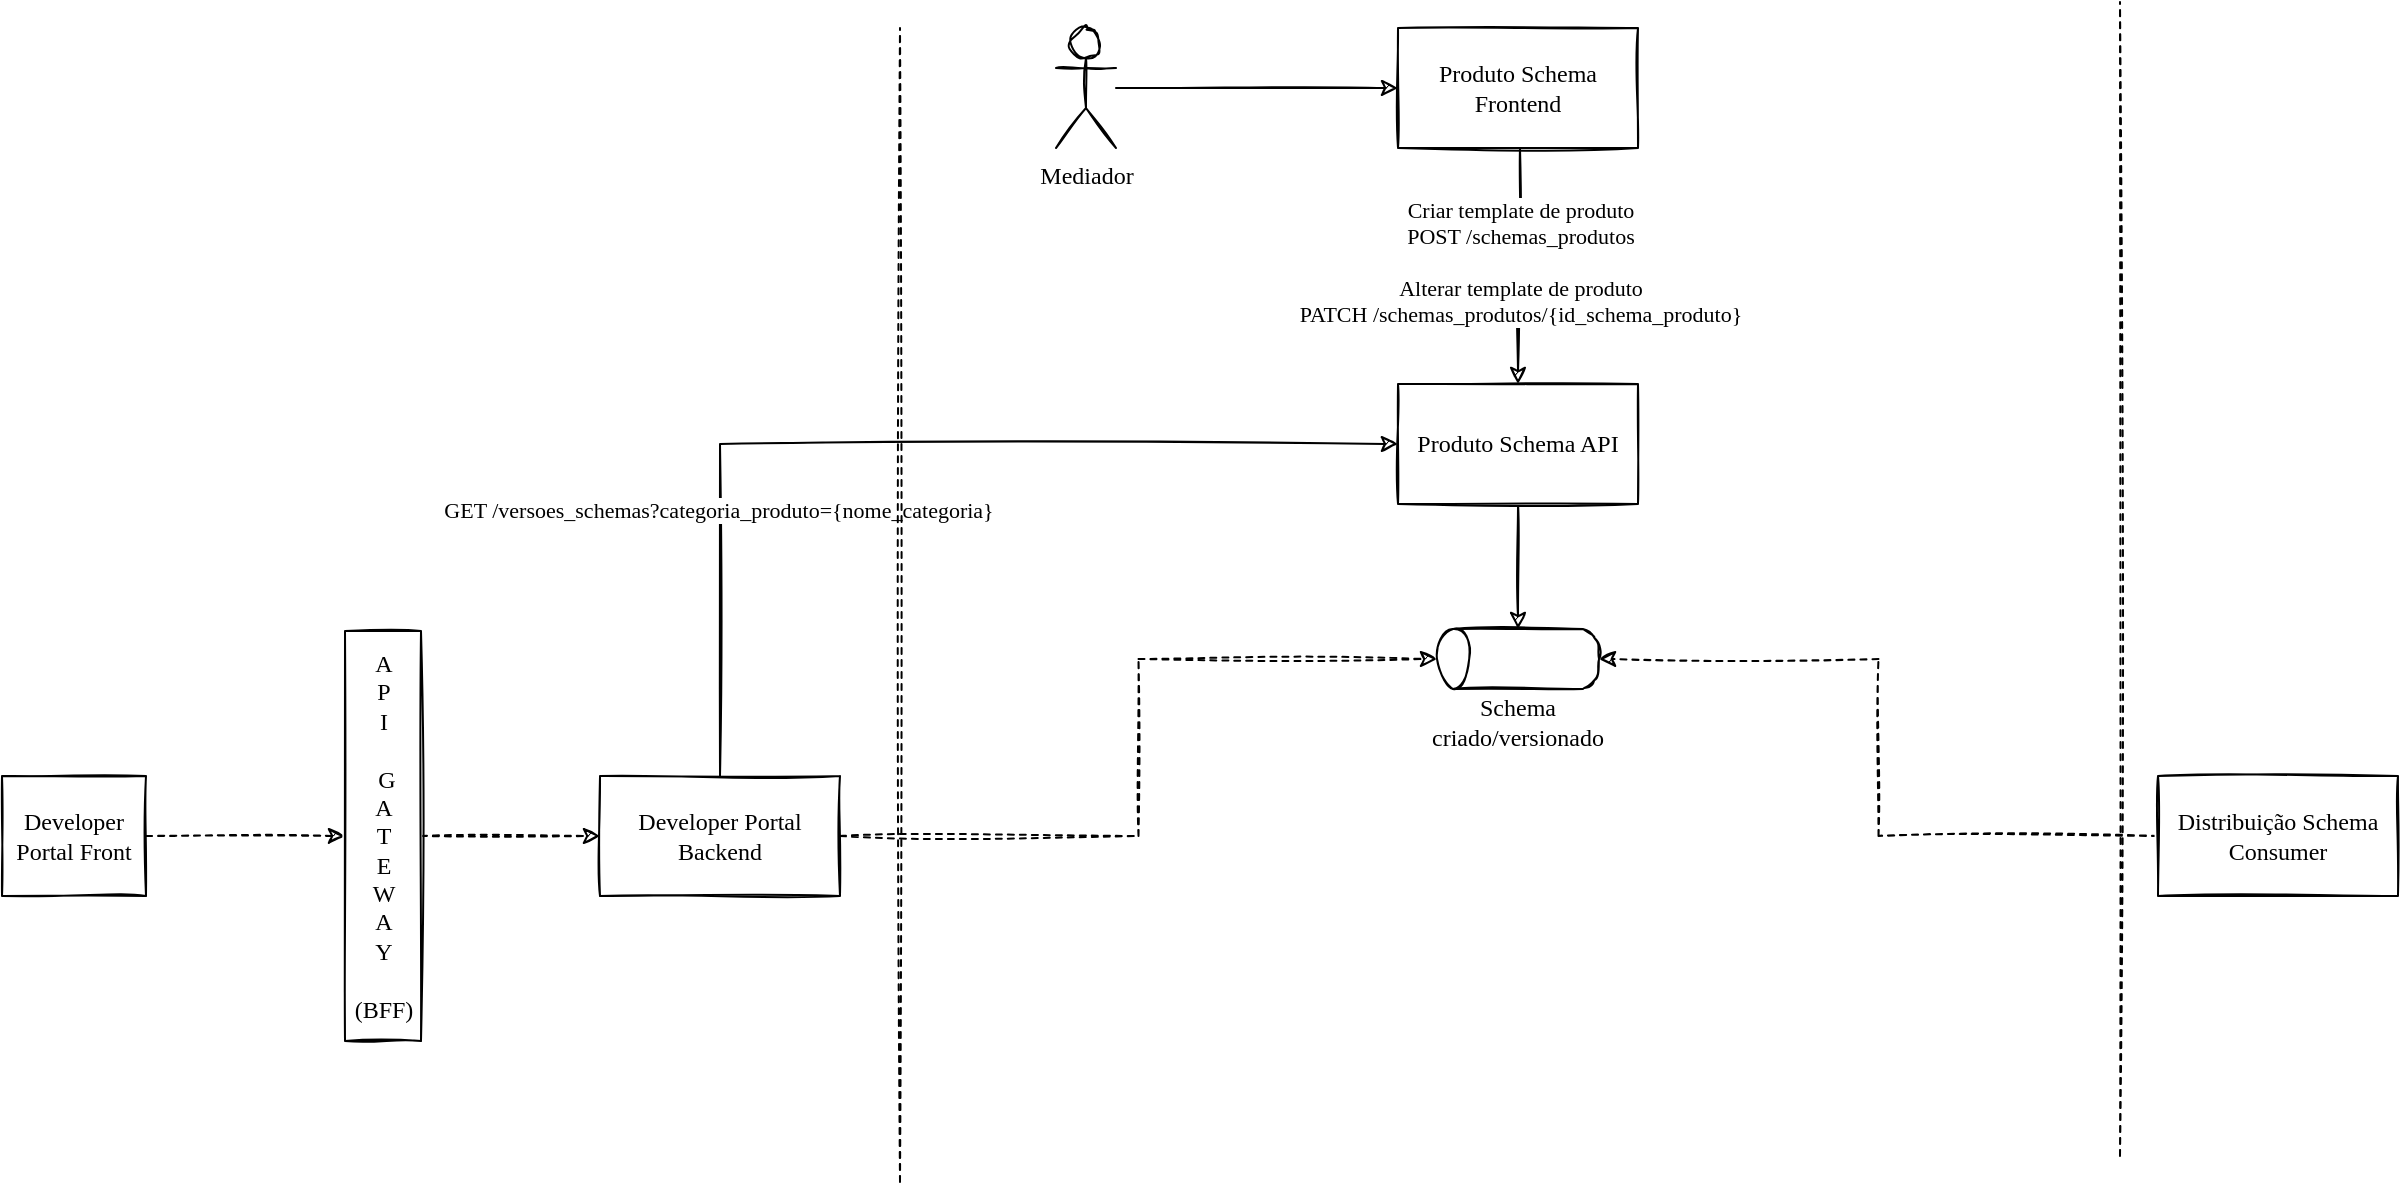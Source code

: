 <mxfile version="17.4.0" type="device" pages="2"><diagram id="CZwp-iAozG3Zd1Mo6hS2" name="arquitetura"><mxGraphModel dx="1621" dy="680" grid="0" gridSize="10" guides="1" tooltips="1" connect="1" arrows="1" fold="1" page="0" pageScale="1" pageWidth="827" pageHeight="1169" math="0" shadow="0"><root><mxCell id="0"/><mxCell id="1" parent="0"/><mxCell id="q4N5CduXwIpuRULVQ4y1-5" value="Criar template de produto&lt;br&gt;POST /schemas_produtos&lt;br&gt;&lt;br&gt;Alterar template de produto&lt;br&gt;PATCH /schemas_produtos/{id_schema_produto}" style="edgeStyle=orthogonalEdgeStyle;rounded=0;sketch=1;orthogonalLoop=1;jettySize=auto;html=1;exitX=0.5;exitY=1;exitDx=0;exitDy=0;fontFamily=Comic Sans MS;entryX=0.5;entryY=0;entryDx=0;entryDy=0;" edge="1" parent="1" target="q4N5CduXwIpuRULVQ4y1-4"><mxGeometry x="-0.023" relative="1" as="geometry"><mxPoint x="454" y="168" as="sourcePoint"/><mxPoint x="454" y="256" as="targetPoint"/><mxPoint y="-1" as="offset"/></mxGeometry></mxCell><mxCell id="q4N5CduXwIpuRULVQ4y1-1" value="Produto Schema Frontend" style="rounded=0;whiteSpace=wrap;html=1;sketch=1;fontFamily=Comic Sans MS;" vertex="1" parent="1"><mxGeometry x="393" y="108" width="120" height="60" as="geometry"/></mxCell><mxCell id="q4N5CduXwIpuRULVQ4y1-3" style="edgeStyle=orthogonalEdgeStyle;rounded=0;sketch=1;orthogonalLoop=1;jettySize=auto;html=1;fontFamily=Comic Sans MS;" edge="1" parent="1" source="q4N5CduXwIpuRULVQ4y1-2" target="q4N5CduXwIpuRULVQ4y1-1"><mxGeometry relative="1" as="geometry"/></mxCell><mxCell id="q4N5CduXwIpuRULVQ4y1-2" value="Mediador" style="shape=umlActor;verticalLabelPosition=bottom;verticalAlign=top;html=1;outlineConnect=0;sketch=1;fontFamily=Comic Sans MS;" vertex="1" parent="1"><mxGeometry x="222" y="108" width="30" height="60" as="geometry"/></mxCell><mxCell id="q4N5CduXwIpuRULVQ4y1-7" style="edgeStyle=orthogonalEdgeStyle;rounded=0;sketch=1;orthogonalLoop=1;jettySize=auto;html=1;exitX=0.5;exitY=1;exitDx=0;exitDy=0;fontFamily=Comic Sans MS;" edge="1" parent="1" source="q4N5CduXwIpuRULVQ4y1-4" target="q4N5CduXwIpuRULVQ4y1-6"><mxGeometry relative="1" as="geometry"/></mxCell><mxCell id="q4N5CduXwIpuRULVQ4y1-4" value="Produto Schema API" style="rounded=0;whiteSpace=wrap;html=1;sketch=1;fontFamily=Comic Sans MS;" vertex="1" parent="1"><mxGeometry x="393" y="286" width="120" height="60" as="geometry"/></mxCell><mxCell id="q4N5CduXwIpuRULVQ4y1-6" value="" style="shape=cylinder3;whiteSpace=wrap;html=1;boundedLbl=1;backgroundOutline=1;size=8.049;sketch=1;rotation=90;fontFamily=Comic Sans MS;direction=west;" vertex="1" parent="1"><mxGeometry x="438" y="383" width="30" height="81" as="geometry"/></mxCell><mxCell id="q4N5CduXwIpuRULVQ4y1-8" value="Schema criado/versionado" style="text;html=1;strokeColor=none;fillColor=none;align=center;verticalAlign=middle;whiteSpace=wrap;rounded=0;sketch=1;fontFamily=Comic Sans MS;" vertex="1" parent="1"><mxGeometry x="423" y="440" width="60" height="30" as="geometry"/></mxCell><mxCell id="q4N5CduXwIpuRULVQ4y1-10" style="edgeStyle=orthogonalEdgeStyle;rounded=0;sketch=1;orthogonalLoop=1;jettySize=auto;html=1;entryX=0.5;entryY=0;entryDx=0;entryDy=0;entryPerimeter=0;fontFamily=Comic Sans MS;dashed=1;" edge="1" parent="1" source="q4N5CduXwIpuRULVQ4y1-9" target="q4N5CduXwIpuRULVQ4y1-6"><mxGeometry relative="1" as="geometry"/></mxCell><mxCell id="q4N5CduXwIpuRULVQ4y1-33" style="edgeStyle=orthogonalEdgeStyle;rounded=0;sketch=1;orthogonalLoop=1;jettySize=auto;html=1;entryX=0;entryY=0.5;entryDx=0;entryDy=0;fontFamily=Comic Sans MS;exitX=0.5;exitY=0;exitDx=0;exitDy=0;" edge="1" parent="1" source="q4N5CduXwIpuRULVQ4y1-9" target="q4N5CduXwIpuRULVQ4y1-4"><mxGeometry relative="1" as="geometry"/></mxCell><mxCell id="q4N5CduXwIpuRULVQ4y1-34" value="GET /versoes_schemas?categoria_produto={nome_categoria}" style="edgeLabel;html=1;align=center;verticalAlign=middle;resizable=0;points=[];fontFamily=Comic Sans MS;" vertex="1" connectable="0" parent="q4N5CduXwIpuRULVQ4y1-33"><mxGeometry x="-0.476" y="1" relative="1" as="geometry"><mxPoint y="-1" as="offset"/></mxGeometry></mxCell><mxCell id="q4N5CduXwIpuRULVQ4y1-9" value="Developer Portal Backend" style="rounded=0;whiteSpace=wrap;html=1;sketch=1;fontFamily=Comic Sans MS;" vertex="1" parent="1"><mxGeometry x="-6" y="482" width="120" height="60" as="geometry"/></mxCell><mxCell id="q4N5CduXwIpuRULVQ4y1-12" style="edgeStyle=orthogonalEdgeStyle;rounded=0;sketch=1;orthogonalLoop=1;jettySize=auto;html=1;exitX=1;exitY=0.5;exitDx=0;exitDy=0;entryX=0.5;entryY=0;entryDx=0;entryDy=0;dashed=1;fontFamily=Comic Sans MS;" edge="1" parent="1" source="q4N5CduXwIpuRULVQ4y1-11" target="q4N5CduXwIpuRULVQ4y1-18"><mxGeometry relative="1" as="geometry"/></mxCell><mxCell id="q4N5CduXwIpuRULVQ4y1-11" value="Developer Portal Front" style="rounded=0;whiteSpace=wrap;html=1;sketch=1;fontFamily=Comic Sans MS;" vertex="1" parent="1"><mxGeometry x="-305" y="482" width="72" height="60" as="geometry"/></mxCell><mxCell id="q4N5CduXwIpuRULVQ4y1-17" style="edgeStyle=orthogonalEdgeStyle;rounded=0;sketch=1;orthogonalLoop=1;jettySize=auto;html=1;exitX=0;exitY=0.5;exitDx=0;exitDy=0;entryX=0.5;entryY=1;entryDx=0;entryDy=0;entryPerimeter=0;dashed=1;fontFamily=Comic Sans MS;" edge="1" parent="1" source="q4N5CduXwIpuRULVQ4y1-13" target="q4N5CduXwIpuRULVQ4y1-6"><mxGeometry relative="1" as="geometry"/></mxCell><mxCell id="q4N5CduXwIpuRULVQ4y1-13" value="Distribuição Schema Consumer" style="rounded=0;whiteSpace=wrap;html=1;sketch=1;fontFamily=Comic Sans MS;" vertex="1" parent="1"><mxGeometry x="773" y="482" width="120" height="60" as="geometry"/></mxCell><mxCell id="q4N5CduXwIpuRULVQ4y1-14" value="" style="endArrow=none;dashed=1;html=1;rounded=0;sketch=1;fontFamily=Comic Sans MS;" edge="1" parent="1"><mxGeometry width="50" height="50" relative="1" as="geometry"><mxPoint x="144" y="685" as="sourcePoint"/><mxPoint x="144" y="108" as="targetPoint"/></mxGeometry></mxCell><mxCell id="q4N5CduXwIpuRULVQ4y1-15" value="" style="endArrow=none;dashed=1;html=1;rounded=0;sketch=1;fontFamily=Comic Sans MS;" edge="1" parent="1"><mxGeometry width="50" height="50" relative="1" as="geometry"><mxPoint x="754" y="672" as="sourcePoint"/><mxPoint x="754" y="95" as="targetPoint"/></mxGeometry></mxCell><mxCell id="q4N5CduXwIpuRULVQ4y1-19" style="edgeStyle=orthogonalEdgeStyle;rounded=0;sketch=1;orthogonalLoop=1;jettySize=auto;html=1;entryX=0;entryY=0.5;entryDx=0;entryDy=0;dashed=1;fontFamily=Comic Sans MS;" edge="1" parent="1" source="q4N5CduXwIpuRULVQ4y1-18" target="q4N5CduXwIpuRULVQ4y1-9"><mxGeometry relative="1" as="geometry"/></mxCell><mxCell id="q4N5CduXwIpuRULVQ4y1-18" value="A&lt;br&gt;P&lt;br&gt;I&lt;br&gt;&lt;br&gt;&amp;nbsp;G&lt;br&gt;A&lt;br&gt;T&lt;br&gt;E&lt;br&gt;W&lt;br&gt;A&lt;br&gt;Y&lt;br&gt;&lt;br&gt;(BFF)" style="rounded=0;whiteSpace=wrap;html=1;sketch=1;fontFamily=Comic Sans MS;verticalAlign=middle;direction=west;horizontal=0;labelPosition=center;verticalLabelPosition=middle;align=center;rotation=90;" vertex="1" parent="1"><mxGeometry x="-217" y="493" width="205" height="38" as="geometry"/></mxCell></root></mxGraphModel></diagram><diagram id="6kaj4FUOX5PyUOevrpak" name="protótipo_portal_dev"><mxGraphModel dx="1883" dy="826" grid="0" gridSize="10" guides="1" tooltips="1" connect="1" arrows="1" fold="1" page="0" pageScale="1" pageWidth="827" pageHeight="1169" math="0" shadow="0"><root><mxCell id="0"/><mxCell id="1" parent="0"/><mxCell id="7cZ1Clv2zf6U1kC3xs3q-1" value="" style="rounded=0;whiteSpace=wrap;html=1;sketch=1;fontFamily=Comic Sans MS;" vertex="1" parent="1"><mxGeometry x="-194" y="28" width="938" height="1016" as="geometry"/></mxCell><mxCell id="7cZ1Clv2zf6U1kC3xs3q-2" value="" style="endArrow=none;html=1;rounded=0;sketch=1;fontFamily=Comic Sans MS;entryX=0.25;entryY=0;entryDx=0;entryDy=0;exitX=0.25;exitY=1;exitDx=0;exitDy=0;" edge="1" parent="1" source="7cZ1Clv2zf6U1kC3xs3q-1" target="7cZ1Clv2zf6U1kC3xs3q-1"><mxGeometry width="50" height="50" relative="1" as="geometry"><mxPoint x="40" y="523" as="sourcePoint"/><mxPoint x="314" y="224" as="targetPoint"/></mxGeometry></mxCell><mxCell id="7cZ1Clv2zf6U1kC3xs3q-3" value="Portal Dev" style="text;html=1;strokeColor=none;fillColor=none;align=center;verticalAlign=middle;whiteSpace=wrap;rounded=0;sketch=1;fontFamily=Comic Sans MS;fontStyle=4" vertex="1" parent="1"><mxGeometry x="-131" y="41.5" width="101" height="30" as="geometry"/></mxCell><mxCell id="7cZ1Clv2zf6U1kC3xs3q-6" value="&lt;span style=&quot;font-size: 13px;&quot;&gt;Categorias de Produto&lt;/span&gt;" style="text;html=1;strokeColor=none;fillColor=none;align=left;verticalAlign=middle;whiteSpace=wrap;rounded=0;sketch=1;fontFamily=Comic Sans MS;fontSize=13;fontStyle=1" vertex="1" parent="1"><mxGeometry x="-187" y="101" width="160" height="30" as="geometry"/></mxCell><mxCell id="7cZ1Clv2zf6U1kC3xs3q-10" value="" style="group;fontStyle=0" vertex="1" connectable="0" parent="1"><mxGeometry x="3" y="112" width="26" height="14" as="geometry"/></mxCell><mxCell id="7cZ1Clv2zf6U1kC3xs3q-7" value="" style="endArrow=none;html=1;rounded=0;sketch=1;fontFamily=Comic Sans MS;" edge="1" parent="7cZ1Clv2zf6U1kC3xs3q-10"><mxGeometry width="50" height="50" relative="1" as="geometry"><mxPoint x="13" y="14" as="sourcePoint"/><mxPoint x="26" as="targetPoint"/></mxGeometry></mxCell><mxCell id="7cZ1Clv2zf6U1kC3xs3q-8" value="" style="endArrow=none;html=1;rounded=0;sketch=1;fontFamily=Comic Sans MS;" edge="1" parent="7cZ1Clv2zf6U1kC3xs3q-10"><mxGeometry width="50" height="50" relative="1" as="geometry"><mxPoint y="1" as="sourcePoint"/><mxPoint x="13" y="14" as="targetPoint"/></mxGeometry></mxCell><mxCell id="7cZ1Clv2zf6U1kC3xs3q-11" value="&lt;span style=&quot;background-color: rgb(230 , 230 , 230)&quot;&gt;- Vida&amp;nbsp; &amp;nbsp; &amp;nbsp; &amp;nbsp; &amp;nbsp; &amp;nbsp; &amp;nbsp; &amp;nbsp; &amp;nbsp; &amp;nbsp; &amp;nbsp; &amp;nbsp; &amp;nbsp; &amp;nbsp; &amp;nbsp; &amp;nbsp; &amp;nbsp;&amp;nbsp;&lt;br&gt;&lt;/span&gt;- Automóvel&lt;br&gt;- Residencial" style="text;html=1;strokeColor=none;fillColor=none;align=left;verticalAlign=middle;whiteSpace=wrap;rounded=0;sketch=1;fontFamily=Comic Sans MS;fontSize=13;" vertex="1" parent="1"><mxGeometry x="-175" y="127" width="201" height="84" as="geometry"/></mxCell><mxCell id="7cZ1Clv2zf6U1kC3xs3q-15" value="API Produtos" style="text;html=1;strokeColor=none;fillColor=none;align=left;verticalAlign=middle;whiteSpace=wrap;rounded=0;labelBackgroundColor=#FFFFFF;sketch=1;fontFamily=Comic Sans MS;fontSize=20;fontColor=#000000;fontStyle=4" vertex="1" parent="1"><mxGeometry x="332" y="44" width="150" height="25" as="geometry"/></mxCell><mxCell id="7cZ1Clv2zf6U1kC3xs3q-16" value="Vida" style="text;html=1;strokeColor=none;fillColor=none;align=center;verticalAlign=middle;whiteSpace=wrap;rounded=0;labelBackgroundColor=#FFFFFF;sketch=1;fontFamily=Comic Sans MS;fontSize=20;fontColor=#000000;fontStyle=4" vertex="1" parent="1"><mxGeometry x="36" y="97" width="60" height="30" as="geometry"/></mxCell><mxCell id="7cZ1Clv2zf6U1kC3xs3q-18" value="Versões" style="text;html=1;strokeColor=none;fillColor=none;align=center;verticalAlign=middle;whiteSpace=wrap;rounded=0;labelBackgroundColor=#FFFFFF;sketch=1;fontFamily=Comic Sans MS;fontSize=14;fontColor=#000000;fontStyle=4" vertex="1" parent="1"><mxGeometry x="72" y="135" width="60" height="30" as="geometry"/></mxCell><mxCell id="7cZ1Clv2zf6U1kC3xs3q-19" value="V2" style="text;html=1;strokeColor=none;fillColor=none;align=left;verticalAlign=middle;whiteSpace=wrap;rounded=0;labelBackgroundColor=#FFFFFF;sketch=1;fontFamily=Comic Sans MS;fontSize=14;fontColor=#000000;fontStyle=4" vertex="1" parent="1"><mxGeometry x="88" y="165" width="81" height="19" as="geometry"/></mxCell><mxCell id="7cZ1Clv2zf6U1kC3xs3q-20" value="latest" style="rounded=0;whiteSpace=wrap;html=1;labelBackgroundColor=#FFFFFF;sketch=1;fontFamily=Comic Sans MS;fontSize=14;fillColor=#e1d5e7;strokeColor=#9673a6;strokeWidth=2;" vertex="1" parent="1"><mxGeometry x="116" y="165" width="46" height="20" as="geometry"/></mxCell><mxCell id="7cZ1Clv2zf6U1kC3xs3q-21" value="" style="group;rotation=-180;" vertex="1" connectable="0" parent="1"><mxGeometry x="686" y="172" width="26" height="14" as="geometry"/></mxCell><mxCell id="7cZ1Clv2zf6U1kC3xs3q-22" value="" style="endArrow=none;html=1;rounded=0;sketch=1;fontFamily=Comic Sans MS;" edge="1" parent="7cZ1Clv2zf6U1kC3xs3q-21"><mxGeometry width="50" height="50" relative="1" as="geometry"><mxPoint x="13" as="sourcePoint"/><mxPoint y="14" as="targetPoint"/></mxGeometry></mxCell><mxCell id="7cZ1Clv2zf6U1kC3xs3q-23" value="" style="endArrow=none;html=1;rounded=0;sketch=1;fontFamily=Comic Sans MS;" edge="1" parent="7cZ1Clv2zf6U1kC3xs3q-21"><mxGeometry width="50" height="50" relative="1" as="geometry"><mxPoint x="26" y="13" as="sourcePoint"/><mxPoint x="13" as="targetPoint"/></mxGeometry></mxCell><mxCell id="7cZ1Clv2zf6U1kC3xs3q-25" value="" style="endArrow=none;html=1;rounded=0;sketch=1;fontFamily=Comic Sans MS;fontSize=14;fontColor=#000000;" edge="1" parent="1"><mxGeometry width="50" height="50" relative="1" as="geometry"><mxPoint x="88" y="194" as="sourcePoint"/><mxPoint x="730" y="194" as="targetPoint"/></mxGeometry></mxCell><mxCell id="7cZ1Clv2zf6U1kC3xs3q-27" value="Schema (Request)" style="text;html=1;strokeColor=none;fillColor=none;align=center;verticalAlign=middle;whiteSpace=wrap;rounded=0;labelBackgroundColor=#FFFFFF;sketch=1;fontFamily=Comic Sans MS;fontSize=14;fontColor=#000000;fontStyle=4" vertex="1" parent="1"><mxGeometry x="94" y="269" width="126" height="30" as="geometry"/></mxCell><mxCell id="7cZ1Clv2zf6U1kC3xs3q-47" value="" style="endArrow=none;html=1;rounded=0;sketch=1;fontFamily=Comic Sans MS;fontSize=14;fontColor=#000000;strokeColor=#E6E6E6;" edge="1" parent="1"><mxGeometry width="50" height="50" relative="1" as="geometry"><mxPoint x="424" y="872" as="sourcePoint"/><mxPoint x="424" y="302" as="targetPoint"/></mxGeometry></mxCell><mxCell id="7cZ1Clv2zf6U1kC3xs3q-48" value="" style="endArrow=none;html=1;rounded=0;sketch=1;fontFamily=Comic Sans MS;fontSize=14;fontColor=#000000;strokeColor=#E6E6E6;" edge="1" parent="1"><mxGeometry width="50" height="50" relative="1" as="geometry"><mxPoint x="560" y="872" as="sourcePoint"/><mxPoint x="560" y="302" as="targetPoint"/></mxGeometry></mxCell><mxCell id="7cZ1Clv2zf6U1kC3xs3q-49" value="" style="endArrow=none;html=1;rounded=0;sketch=1;fontFamily=Comic Sans MS;fontSize=14;fontColor=#000000;strokeColor=#E6E6E6;" edge="1" parent="1"><mxGeometry width="50" height="50" relative="1" as="geometry"><mxPoint x="94" y="872" as="sourcePoint"/><mxPoint x="94" y="302" as="targetPoint"/></mxGeometry></mxCell><mxCell id="7cZ1Clv2zf6U1kC3xs3q-50" value="" style="endArrow=none;html=1;rounded=0;sketch=1;fontFamily=Comic Sans MS;fontSize=14;fontColor=#000000;strokeColor=#E6E6E6;" edge="1" parent="1"><mxGeometry width="50" height="50" relative="1" as="geometry"><mxPoint x="289" y="872" as="sourcePoint"/><mxPoint x="289" y="302" as="targetPoint"/></mxGeometry></mxCell><mxCell id="7cZ1Clv2zf6U1kC3xs3q-51" value="" style="endArrow=none;html=1;rounded=0;sketch=1;fontFamily=Comic Sans MS;fontSize=14;fontColor=#000000;strokeColor=#E6E6E6;" edge="1" parent="1"><mxGeometry width="50" height="50" relative="1" as="geometry"><mxPoint x="712" y="872" as="sourcePoint"/><mxPoint x="712" y="302" as="targetPoint"/></mxGeometry></mxCell><mxCell id="7cZ1Clv2zf6U1kC3xs3q-52" value="CAMPO" style="text;html=1;strokeColor=none;fillColor=none;align=center;verticalAlign=middle;whiteSpace=wrap;rounded=0;labelBackgroundColor=#E6E6E6;sketch=1;fontFamily=Comic Sans MS;fontSize=14;fontColor=#000000;" vertex="1" parent="1"><mxGeometry x="151" y="304" width="139" height="30" as="geometry"/></mxCell><mxCell id="7cZ1Clv2zf6U1kC3xs3q-53" value="TIPO" style="text;html=1;strokeColor=none;fillColor=none;align=center;verticalAlign=middle;whiteSpace=wrap;rounded=0;labelBackgroundColor=#E6E6E6;sketch=1;fontFamily=Comic Sans MS;fontSize=14;fontColor=#000000;" vertex="1" parent="1"><mxGeometry x="290" y="304" width="134" height="30" as="geometry"/></mxCell><mxCell id="7cZ1Clv2zf6U1kC3xs3q-54" value="DESCRIÇÃO" style="text;html=1;strokeColor=none;fillColor=none;align=center;verticalAlign=middle;whiteSpace=wrap;rounded=0;labelBackgroundColor=#E6E6E6;sketch=1;fontFamily=Comic Sans MS;fontSize=14;fontColor=#000000;" vertex="1" parent="1"><mxGeometry x="426" y="304" width="133" height="30" as="geometry"/></mxCell><mxCell id="7cZ1Clv2zf6U1kC3xs3q-55" value="EXEMPLO" style="text;html=1;strokeColor=none;fillColor=none;align=center;verticalAlign=middle;whiteSpace=wrap;rounded=0;labelBackgroundColor=#E6E6E6;sketch=1;fontFamily=Comic Sans MS;fontSize=14;fontColor=#000000;" vertex="1" parent="1"><mxGeometry x="559" y="304" width="154" height="30" as="geometry"/></mxCell><mxCell id="7cZ1Clv2zf6U1kC3xs3q-56" value="" style="endArrow=none;html=1;rounded=0;sketch=1;fontFamily=Comic Sans MS;fontSize=14;fontColor=#000000;strokeColor=#E6E6E6;" edge="1" parent="1"><mxGeometry width="50" height="50" relative="1" as="geometry"><mxPoint x="119" y="337" as="sourcePoint"/><mxPoint x="700" y="337" as="targetPoint"/></mxGeometry></mxCell><mxCell id="7cZ1Clv2zf6U1kC3xs3q-58" value="nome_produto&lt;font color=&quot;#ff0000&quot;&gt;*&lt;/font&gt;" style="text;html=1;strokeColor=none;fillColor=none;align=center;verticalAlign=middle;whiteSpace=wrap;rounded=0;labelBackgroundColor=#FFFFFF;sketch=1;fontFamily=Comic Sans MS;fontSize=14;fontColor=#000000;" vertex="1" parent="1"><mxGeometry x="167.5" y="355" width="60" height="30" as="geometry"/></mxCell><mxCell id="7cZ1Clv2zf6U1kC3xs3q-59" value="Nome comercial do produto" style="text;html=1;strokeColor=none;fillColor=none;align=center;verticalAlign=middle;whiteSpace=wrap;rounded=0;labelBackgroundColor=#FFFFFF;sketch=1;fontFamily=Comic Sans MS;fontSize=14;fontColor=#000000;" vertex="1" parent="1"><mxGeometry x="451.5" y="357" width="82" height="30" as="geometry"/></mxCell><mxCell id="7cZ1Clv2zf6U1kC3xs3q-60" value="texto" style="text;html=1;strokeColor=none;fillColor=none;align=center;verticalAlign=middle;whiteSpace=wrap;rounded=0;labelBackgroundColor=#FFFFFF;sketch=1;fontFamily=Comic Sans MS;fontSize=14;fontColor=#000000;" vertex="1" parent="1"><mxGeometry x="332" y="357" width="60" height="30" as="geometry"/></mxCell><mxCell id="7cZ1Clv2zf6U1kC3xs3q-61" value="&amp;nbsp; Seguro Vida 60+" style="text;html=1;strokeColor=none;fillColor=none;align=center;verticalAlign=middle;whiteSpace=wrap;rounded=0;labelBackgroundColor=#FFFFFF;sketch=1;fontFamily=Comic Sans MS;fontSize=14;fontColor=#000000;" vertex="1" parent="1"><mxGeometry x="572" y="355" width="128" height="37" as="geometry"/></mxCell><mxCell id="7cZ1Clv2zf6U1kC3xs3q-62" value="" style="endArrow=none;html=1;rounded=0;sketch=1;fontFamily=Comic Sans MS;fontSize=14;fontColor=#000000;strokeColor=#E6E6E6;" edge="1" parent="1"><mxGeometry width="50" height="50" relative="1" as="geometry"><mxPoint x="119" y="410" as="sourcePoint"/><mxPoint x="700" y="410" as="targetPoint"/></mxGeometry></mxCell><mxCell id="7cZ1Clv2zf6U1kC3xs3q-63" value="numero_processo_susep&lt;font color=&quot;#ff0000&quot;&gt;*&lt;/font&gt;" style="text;html=1;strokeColor=none;fillColor=none;align=center;verticalAlign=middle;whiteSpace=wrap;rounded=0;labelBackgroundColor=#FFFFFF;sketch=1;fontFamily=Comic Sans MS;fontSize=14;fontColor=#000000;" vertex="1" parent="1"><mxGeometry x="171" y="465" width="60" height="30" as="geometry"/></mxCell><mxCell id="7cZ1Clv2zf6U1kC3xs3q-64" value="Número de identificação do produto junto ao órgão regulador (SUSEP)" style="text;html=1;strokeColor=none;fillColor=none;align=center;verticalAlign=middle;whiteSpace=wrap;rounded=0;labelBackgroundColor=#FFFFFF;sketch=1;fontFamily=Comic Sans MS;fontSize=14;fontColor=#000000;" vertex="1" parent="1"><mxGeometry x="450" y="465" width="82" height="30" as="geometry"/></mxCell><mxCell id="7cZ1Clv2zf6U1kC3xs3q-65" value="texto" style="text;html=1;strokeColor=none;fillColor=none;align=center;verticalAlign=middle;whiteSpace=wrap;rounded=0;labelBackgroundColor=#FFFFFF;sketch=1;fontFamily=Comic Sans MS;fontSize=14;fontColor=#000000;" vertex="1" parent="1"><mxGeometry x="332" y="465" width="60" height="30" as="geometry"/></mxCell><mxCell id="7cZ1Clv2zf6U1kC3xs3q-66" value="0495839-23/2022" style="text;html=1;strokeColor=none;fillColor=none;align=center;verticalAlign=middle;whiteSpace=wrap;rounded=0;labelBackgroundColor=#FFFFFF;sketch=1;fontFamily=Comic Sans MS;fontSize=14;fontColor=#000000;" vertex="1" parent="1"><mxGeometry x="572" y="461.5" width="128" height="37" as="geometry"/></mxCell><mxCell id="7cZ1Clv2zf6U1kC3xs3q-67" value="" style="endArrow=none;html=1;rounded=0;sketch=1;fontFamily=Comic Sans MS;fontSize=14;fontColor=#000000;strokeColor=#E6E6E6;" edge="1" parent="1"><mxGeometry width="50" height="50" relative="1" as="geometry"><mxPoint x="119" y="549" as="sourcePoint"/><mxPoint x="698" y="549" as="targetPoint"/></mxGeometry></mxCell><mxCell id="7cZ1Clv2zf6U1kC3xs3q-68" value="coberturas&lt;font color=&quot;#ff0000&quot;&gt;*&lt;/font&gt;" style="text;html=1;strokeColor=none;fillColor=none;align=center;verticalAlign=middle;whiteSpace=wrap;rounded=0;labelBackgroundColor=#FFFFFF;sketch=1;fontFamily=Comic Sans MS;fontSize=14;fontColor=#000000;" vertex="1" parent="1"><mxGeometry x="167" y="599.5" width="60" height="30" as="geometry"/></mxCell><mxCell id="7cZ1Clv2zf6U1kC3xs3q-69" value="Coberturas relativas ao produto" style="text;html=1;strokeColor=none;fillColor=none;align=center;verticalAlign=middle;whiteSpace=wrap;rounded=0;labelBackgroundColor=#FFFFFF;sketch=1;fontFamily=Comic Sans MS;fontSize=14;fontColor=#000000;" vertex="1" parent="1"><mxGeometry x="446" y="599.5" width="82" height="30" as="geometry"/></mxCell><mxCell id="7cZ1Clv2zf6U1kC3xs3q-70" value="lista" style="text;html=1;strokeColor=none;fillColor=none;align=center;verticalAlign=middle;whiteSpace=wrap;rounded=0;labelBackgroundColor=#FFFFFF;sketch=1;fontFamily=Comic Sans MS;fontSize=14;fontColor=#000000;" vertex="1" parent="1"><mxGeometry x="328" y="599.5" width="60" height="30" as="geometry"/></mxCell><mxCell id="7cZ1Clv2zf6U1kC3xs3q-71" value="-" style="text;html=1;strokeColor=none;fillColor=none;align=center;verticalAlign=middle;whiteSpace=wrap;rounded=0;labelBackgroundColor=#FFFFFF;sketch=1;fontFamily=Comic Sans MS;fontSize=14;fontColor=#000000;" vertex="1" parent="1"><mxGeometry x="568" y="596" width="128" height="37" as="geometry"/></mxCell><mxCell id="7cZ1Clv2zf6U1kC3xs3q-72" value="" style="endArrow=none;html=1;rounded=0;sketch=1;fontFamily=Comic Sans MS;fontSize=14;fontColor=#000000;strokeColor=#E6E6E6;" edge="1" parent="1"><mxGeometry width="50" height="50" relative="1" as="geometry"><mxPoint x="119" y="683.5" as="sourcePoint"/><mxPoint x="694" y="683.5" as="targetPoint"/></mxGeometry></mxCell><mxCell id="7cZ1Clv2zf6U1kC3xs3q-73" value="coberturas.id_cobertura&lt;font color=&quot;#ff0000&quot;&gt;*&lt;/font&gt;" style="text;html=1;strokeColor=none;fillColor=none;align=center;verticalAlign=middle;whiteSpace=wrap;rounded=0;labelBackgroundColor=#FFFFFF;sketch=1;fontFamily=Comic Sans MS;fontSize=14;fontColor=#000000;" vertex="1" parent="1"><mxGeometry x="167" y="715.5" width="60" height="30" as="geometry"/></mxCell><mxCell id="7cZ1Clv2zf6U1kC3xs3q-74" value="Identificador da cobertura" style="text;html=1;strokeColor=none;fillColor=none;align=center;verticalAlign=middle;whiteSpace=wrap;rounded=0;labelBackgroundColor=#FFFFFF;sketch=1;fontFamily=Comic Sans MS;fontSize=14;fontColor=#000000;" vertex="1" parent="1"><mxGeometry x="446" y="715.5" width="82" height="30" as="geometry"/></mxCell><mxCell id="7cZ1Clv2zf6U1kC3xs3q-75" value="texto" style="text;html=1;strokeColor=none;fillColor=none;align=center;verticalAlign=middle;whiteSpace=wrap;rounded=0;labelBackgroundColor=#FFFFFF;sketch=1;fontFamily=Comic Sans MS;fontSize=14;fontColor=#000000;" vertex="1" parent="1"><mxGeometry x="328" y="715.5" width="60" height="30" as="geometry"/></mxCell><mxCell id="7cZ1Clv2zf6U1kC3xs3q-76" value="49bc723e-67bc-42e6-a3b0-3991e1d916b8" style="text;html=1;strokeColor=none;fillColor=none;align=center;verticalAlign=middle;whiteSpace=wrap;rounded=0;labelBackgroundColor=#FFFFFF;sketch=1;fontFamily=Comic Sans MS;fontSize=14;fontColor=#000000;" vertex="1" parent="1"><mxGeometry x="568" y="712" width="128" height="37" as="geometry"/></mxCell><mxCell id="7cZ1Clv2zf6U1kC3xs3q-77" value="" style="endArrow=none;html=1;rounded=0;sketch=1;fontFamily=Comic Sans MS;fontSize=14;fontColor=#000000;strokeColor=#E6E6E6;" edge="1" parent="1"><mxGeometry width="50" height="50" relative="1" as="geometry"><mxPoint x="119" y="774" as="sourcePoint"/><mxPoint x="698" y="774" as="targetPoint"/></mxGeometry></mxCell><mxCell id="7cZ1Clv2zf6U1kC3xs3q-78" value="coberturas.&lt;br&gt;obrigatoriedade_cobertura&lt;font color=&quot;#ff0000&quot;&gt;*&lt;/font&gt;" style="text;html=1;strokeColor=none;fillColor=none;align=center;verticalAlign=middle;whiteSpace=wrap;rounded=0;labelBackgroundColor=#FFFFFF;sketch=1;fontFamily=Comic Sans MS;fontSize=14;fontColor=#000000;" vertex="1" parent="1"><mxGeometry x="165" y="795" width="60" height="30" as="geometry"/></mxCell><mxCell id="7cZ1Clv2zf6U1kC3xs3q-79" value="Indicador de obrigatoriedade da contratação da cobertura" style="text;html=1;strokeColor=none;fillColor=none;align=center;verticalAlign=middle;whiteSpace=wrap;rounded=0;labelBackgroundColor=#FFFFFF;sketch=1;fontFamily=Comic Sans MS;fontSize=14;fontColor=#000000;" vertex="1" parent="1"><mxGeometry x="450" y="798.5" width="82" height="30" as="geometry"/></mxCell><mxCell id="7cZ1Clv2zf6U1kC3xs3q-80" value="booleano" style="text;html=1;strokeColor=none;fillColor=none;align=center;verticalAlign=middle;whiteSpace=wrap;rounded=0;labelBackgroundColor=#FFFFFF;sketch=1;fontFamily=Comic Sans MS;fontSize=14;fontColor=#000000;" vertex="1" parent="1"><mxGeometry x="328" y="795" width="60" height="30" as="geometry"/></mxCell><mxCell id="7cZ1Clv2zf6U1kC3xs3q-81" value="true" style="text;html=1;strokeColor=none;fillColor=none;align=center;verticalAlign=middle;whiteSpace=wrap;rounded=0;labelBackgroundColor=#FFFFFF;sketch=1;fontFamily=Comic Sans MS;fontSize=14;fontColor=#000000;" vertex="1" parent="1"><mxGeometry x="568" y="791.5" width="128" height="37" as="geometry"/></mxCell><mxCell id="7cZ1Clv2zf6U1kC3xs3q-83" value="04/04/2022" style="text;html=1;strokeColor=none;fillColor=none;align=center;verticalAlign=middle;whiteSpace=wrap;rounded=0;labelBackgroundColor=#FFFFFF;sketch=1;fontFamily=Comic Sans MS;fontSize=14;fontColor=#B3B3B3;fontStyle=2" vertex="1" parent="1"><mxGeometry x="598" y="164" width="60" height="30" as="geometry"/></mxCell><mxCell id="7cZ1Clv2zf6U1kC3xs3q-84" value="V1" style="text;html=1;strokeColor=none;fillColor=none;align=left;verticalAlign=middle;whiteSpace=wrap;rounded=0;labelBackgroundColor=#FFFFFF;sketch=1;fontFamily=Comic Sans MS;fontSize=14;fontColor=#000000;fontStyle=4" vertex="1" parent="1"><mxGeometry x="88" y="915" width="81" height="19" as="geometry"/></mxCell><mxCell id="7cZ1Clv2zf6U1kC3xs3q-86" value="" style="group" vertex="1" connectable="0" parent="1"><mxGeometry x="686" y="922" width="26" height="14" as="geometry"/></mxCell><mxCell id="7cZ1Clv2zf6U1kC3xs3q-87" value="" style="endArrow=none;html=1;rounded=0;sketch=1;fontFamily=Comic Sans MS;" edge="1" parent="7cZ1Clv2zf6U1kC3xs3q-86"><mxGeometry width="50" height="50" relative="1" as="geometry"><mxPoint x="13" y="14" as="sourcePoint"/><mxPoint x="26" as="targetPoint"/></mxGeometry></mxCell><mxCell id="7cZ1Clv2zf6U1kC3xs3q-88" value="" style="endArrow=none;html=1;rounded=0;sketch=1;fontFamily=Comic Sans MS;" edge="1" parent="7cZ1Clv2zf6U1kC3xs3q-86"><mxGeometry width="50" height="50" relative="1" as="geometry"><mxPoint y="1" as="sourcePoint"/><mxPoint x="13" y="14" as="targetPoint"/></mxGeometry></mxCell><mxCell id="7cZ1Clv2zf6U1kC3xs3q-89" value="" style="endArrow=none;html=1;rounded=0;sketch=1;fontFamily=Comic Sans MS;fontSize=14;fontColor=#000000;" edge="1" parent="1"><mxGeometry width="50" height="50" relative="1" as="geometry"><mxPoint x="88" y="944" as="sourcePoint"/><mxPoint x="730" y="944" as="targetPoint"/></mxGeometry></mxCell><mxCell id="7cZ1Clv2zf6U1kC3xs3q-90" value="03/04/2022" style="text;html=1;strokeColor=none;fillColor=none;align=center;verticalAlign=middle;whiteSpace=wrap;rounded=0;labelBackgroundColor=#FFFFFF;sketch=1;fontFamily=Comic Sans MS;fontSize=14;fontColor=#B3B3B3;fontStyle=2" vertex="1" parent="1"><mxGeometry x="598" y="914" width="60" height="30" as="geometry"/></mxCell><mxCell id="Wx_MSGHeYBHoBwIMvVKb-1" value="POST" style="text;html=1;strokeColor=#6c8ebf;fillColor=#dae8fc;align=center;verticalAlign=middle;whiteSpace=wrap;rounded=0;labelBackgroundColor=#FFFFFF;sketch=1;fontFamily=Comic Sans MS;fontSize=14;fontStyle=4;strokeWidth=2;" vertex="1" parent="1"><mxGeometry x="94" y="211" width="60" height="32" as="geometry"/></mxCell></root></mxGraphModel></diagram></mxfile>